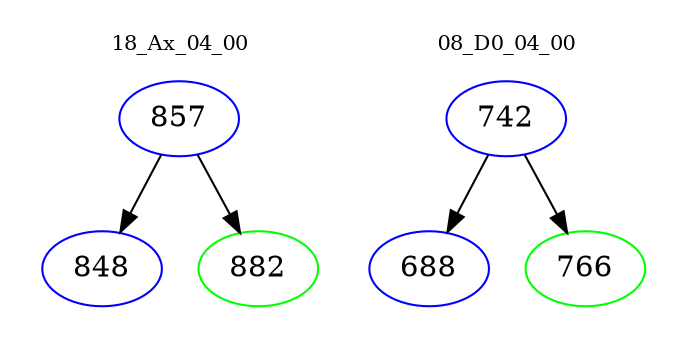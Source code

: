 digraph{
subgraph cluster_0 {
color = white
label = "18_Ax_04_00";
fontsize=10;
T0_857 [label="857", color="blue"]
T0_857 -> T0_848 [color="black"]
T0_848 [label="848", color="blue"]
T0_857 -> T0_882 [color="black"]
T0_882 [label="882", color="green"]
}
subgraph cluster_1 {
color = white
label = "08_D0_04_00";
fontsize=10;
T1_742 [label="742", color="blue"]
T1_742 -> T1_688 [color="black"]
T1_688 [label="688", color="blue"]
T1_742 -> T1_766 [color="black"]
T1_766 [label="766", color="green"]
}
}
